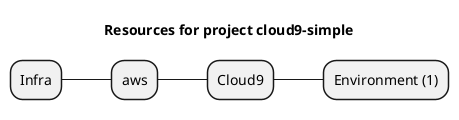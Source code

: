 @startmindmap
title Resources for project cloud9-simple
skinparam monochrome true
+ Infra
++ aws
+++ Cloud9
++++ Environment (1)
@endmindmap
